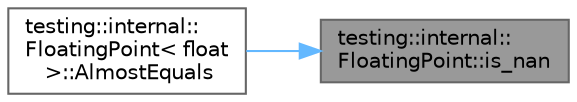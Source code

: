 digraph "testing::internal::FloatingPoint::is_nan"
{
 // LATEX_PDF_SIZE
  bgcolor="transparent";
  edge [fontname=Helvetica,fontsize=10,labelfontname=Helvetica,labelfontsize=10];
  node [fontname=Helvetica,fontsize=10,shape=box,height=0.2,width=0.4];
  rankdir="RL";
  Node1 [id="Node000001",label="testing::internal::\lFloatingPoint::is_nan",height=0.2,width=0.4,color="gray40", fillcolor="grey60", style="filled", fontcolor="black",tooltip=" "];
  Node1 -> Node2 [id="edge1_Node000001_Node000002",dir="back",color="steelblue1",style="solid",tooltip=" "];
  Node2 [id="Node000002",label="testing::internal::\lFloatingPoint\< float\l \>::AlmostEquals",height=0.2,width=0.4,color="grey40", fillcolor="white", style="filled",URL="$classtesting_1_1internal_1_1_floating_point.html#a965214c1af2f9ac5adb1393794aa81e5",tooltip=" "];
}
